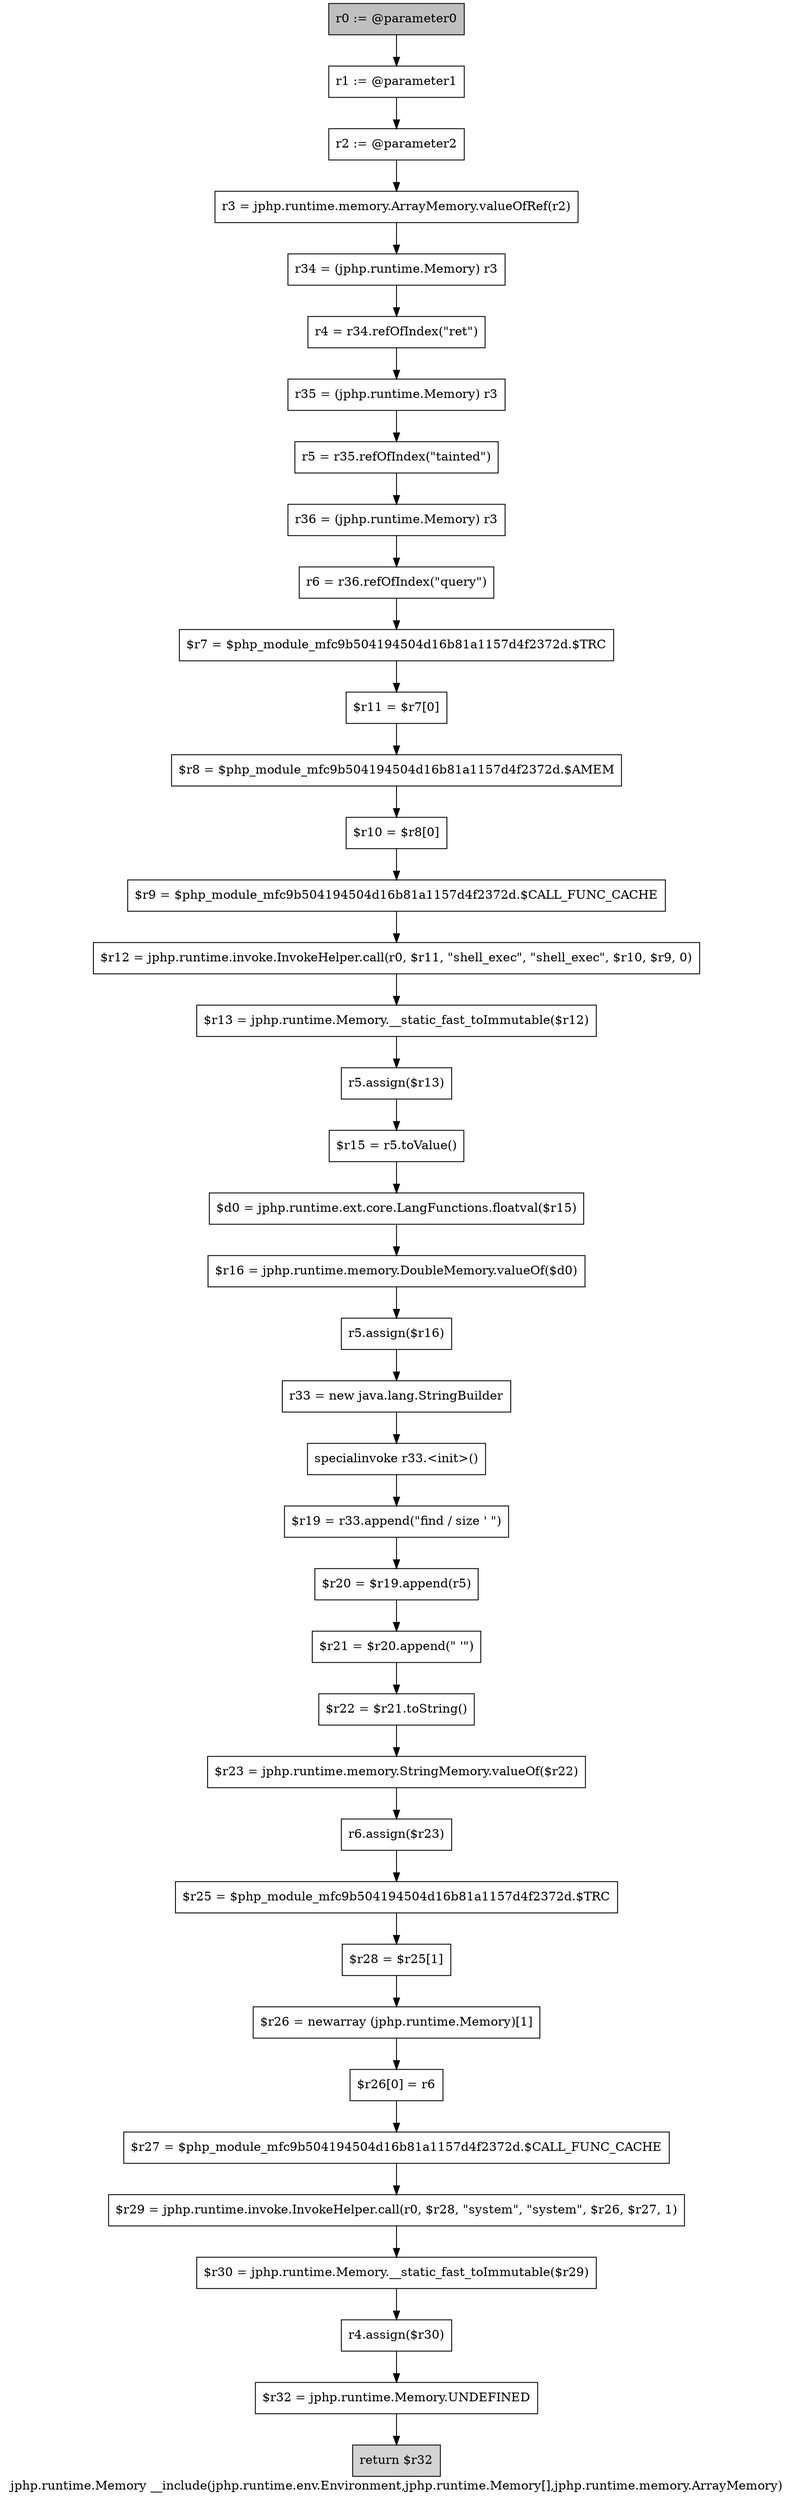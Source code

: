 digraph "jphp.runtime.Memory __include(jphp.runtime.env.Environment,jphp.runtime.Memory[],jphp.runtime.memory.ArrayMemory)" {
    label="jphp.runtime.Memory __include(jphp.runtime.env.Environment,jphp.runtime.Memory[],jphp.runtime.memory.ArrayMemory)";
    node [shape=box];
    "0" [style=filled,fillcolor=gray,label="r0 := @parameter0",];
    "1" [label="r1 := @parameter1",];
    "0"->"1";
    "2" [label="r2 := @parameter2",];
    "1"->"2";
    "3" [label="r3 = jphp.runtime.memory.ArrayMemory.valueOfRef(r2)",];
    "2"->"3";
    "4" [label="r34 = (jphp.runtime.Memory) r3",];
    "3"->"4";
    "5" [label="r4 = r34.refOfIndex(\"ret\")",];
    "4"->"5";
    "6" [label="r35 = (jphp.runtime.Memory) r3",];
    "5"->"6";
    "7" [label="r5 = r35.refOfIndex(\"tainted\")",];
    "6"->"7";
    "8" [label="r36 = (jphp.runtime.Memory) r3",];
    "7"->"8";
    "9" [label="r6 = r36.refOfIndex(\"query\")",];
    "8"->"9";
    "10" [label="$r7 = $php_module_mfc9b504194504d16b81a1157d4f2372d.$TRC",];
    "9"->"10";
    "11" [label="$r11 = $r7[0]",];
    "10"->"11";
    "12" [label="$r8 = $php_module_mfc9b504194504d16b81a1157d4f2372d.$AMEM",];
    "11"->"12";
    "13" [label="$r10 = $r8[0]",];
    "12"->"13";
    "14" [label="$r9 = $php_module_mfc9b504194504d16b81a1157d4f2372d.$CALL_FUNC_CACHE",];
    "13"->"14";
    "15" [label="$r12 = jphp.runtime.invoke.InvokeHelper.call(r0, $r11, \"shell_exec\", \"shell_exec\", $r10, $r9, 0)",];
    "14"->"15";
    "16" [label="$r13 = jphp.runtime.Memory.__static_fast_toImmutable($r12)",];
    "15"->"16";
    "17" [label="r5.assign($r13)",];
    "16"->"17";
    "18" [label="$r15 = r5.toValue()",];
    "17"->"18";
    "19" [label="$d0 = jphp.runtime.ext.core.LangFunctions.floatval($r15)",];
    "18"->"19";
    "20" [label="$r16 = jphp.runtime.memory.DoubleMemory.valueOf($d0)",];
    "19"->"20";
    "21" [label="r5.assign($r16)",];
    "20"->"21";
    "22" [label="r33 = new java.lang.StringBuilder",];
    "21"->"22";
    "23" [label="specialinvoke r33.<init>()",];
    "22"->"23";
    "24" [label="$r19 = r33.append(\"find / size \' \")",];
    "23"->"24";
    "25" [label="$r20 = $r19.append(r5)",];
    "24"->"25";
    "26" [label="$r21 = $r20.append(\" \'\")",];
    "25"->"26";
    "27" [label="$r22 = $r21.toString()",];
    "26"->"27";
    "28" [label="$r23 = jphp.runtime.memory.StringMemory.valueOf($r22)",];
    "27"->"28";
    "29" [label="r6.assign($r23)",];
    "28"->"29";
    "30" [label="$r25 = $php_module_mfc9b504194504d16b81a1157d4f2372d.$TRC",];
    "29"->"30";
    "31" [label="$r28 = $r25[1]",];
    "30"->"31";
    "32" [label="$r26 = newarray (jphp.runtime.Memory)[1]",];
    "31"->"32";
    "33" [label="$r26[0] = r6",];
    "32"->"33";
    "34" [label="$r27 = $php_module_mfc9b504194504d16b81a1157d4f2372d.$CALL_FUNC_CACHE",];
    "33"->"34";
    "35" [label="$r29 = jphp.runtime.invoke.InvokeHelper.call(r0, $r28, \"system\", \"system\", $r26, $r27, 1)",];
    "34"->"35";
    "36" [label="$r30 = jphp.runtime.Memory.__static_fast_toImmutable($r29)",];
    "35"->"36";
    "37" [label="r4.assign($r30)",];
    "36"->"37";
    "38" [label="$r32 = jphp.runtime.Memory.UNDEFINED",];
    "37"->"38";
    "39" [style=filled,fillcolor=lightgray,label="return $r32",];
    "38"->"39";
}
